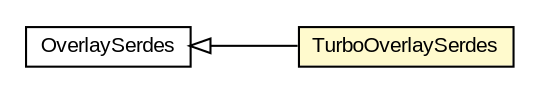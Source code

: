 #!/usr/local/bin/dot
#
# Class diagram 
# Generated by UMLGraph version R5_6-24-gf6e263 (http://www.umlgraph.org/)
#

digraph G {
	edge [fontname="arial",fontsize=10,labelfontname="arial",labelfontsize=10];
	node [fontname="arial",fontsize=10,shape=plaintext];
	nodesep=0.25;
	ranksep=0.5;
	rankdir=LR;
	// io.reinert.requestor.serialization.json.OverlaySerdes
	c13933 [label=<<table title="io.reinert.requestor.serialization.json.OverlaySerdes" border="0" cellborder="1" cellspacing="0" cellpadding="2" port="p" href="../../serialization/json/OverlaySerdes.html">
		<tr><td><table border="0" cellspacing="0" cellpadding="1">
<tr><td align="center" balign="center"> OverlaySerdes </td></tr>
		</table></td></tr>
		</table>>, URL="../../serialization/json/OverlaySerdes.html", fontname="arial", fontcolor="black", fontsize=10.0];
	// io.reinert.requestor.turbogwt.serialization.TurboOverlaySerdes
	c13964 [label=<<table title="io.reinert.requestor.turbogwt.serialization.TurboOverlaySerdes" border="0" cellborder="1" cellspacing="0" cellpadding="2" port="p" bgcolor="lemonChiffon" href="./TurboOverlaySerdes.html">
		<tr><td><table border="0" cellspacing="0" cellpadding="1">
<tr><td align="center" balign="center"> TurboOverlaySerdes </td></tr>
		</table></td></tr>
		</table>>, URL="./TurboOverlaySerdes.html", fontname="arial", fontcolor="black", fontsize=10.0];
	//io.reinert.requestor.turbogwt.serialization.TurboOverlaySerdes extends io.reinert.requestor.serialization.json.OverlaySerdes
	c13933:p -> c13964:p [dir=back,arrowtail=empty];
}

